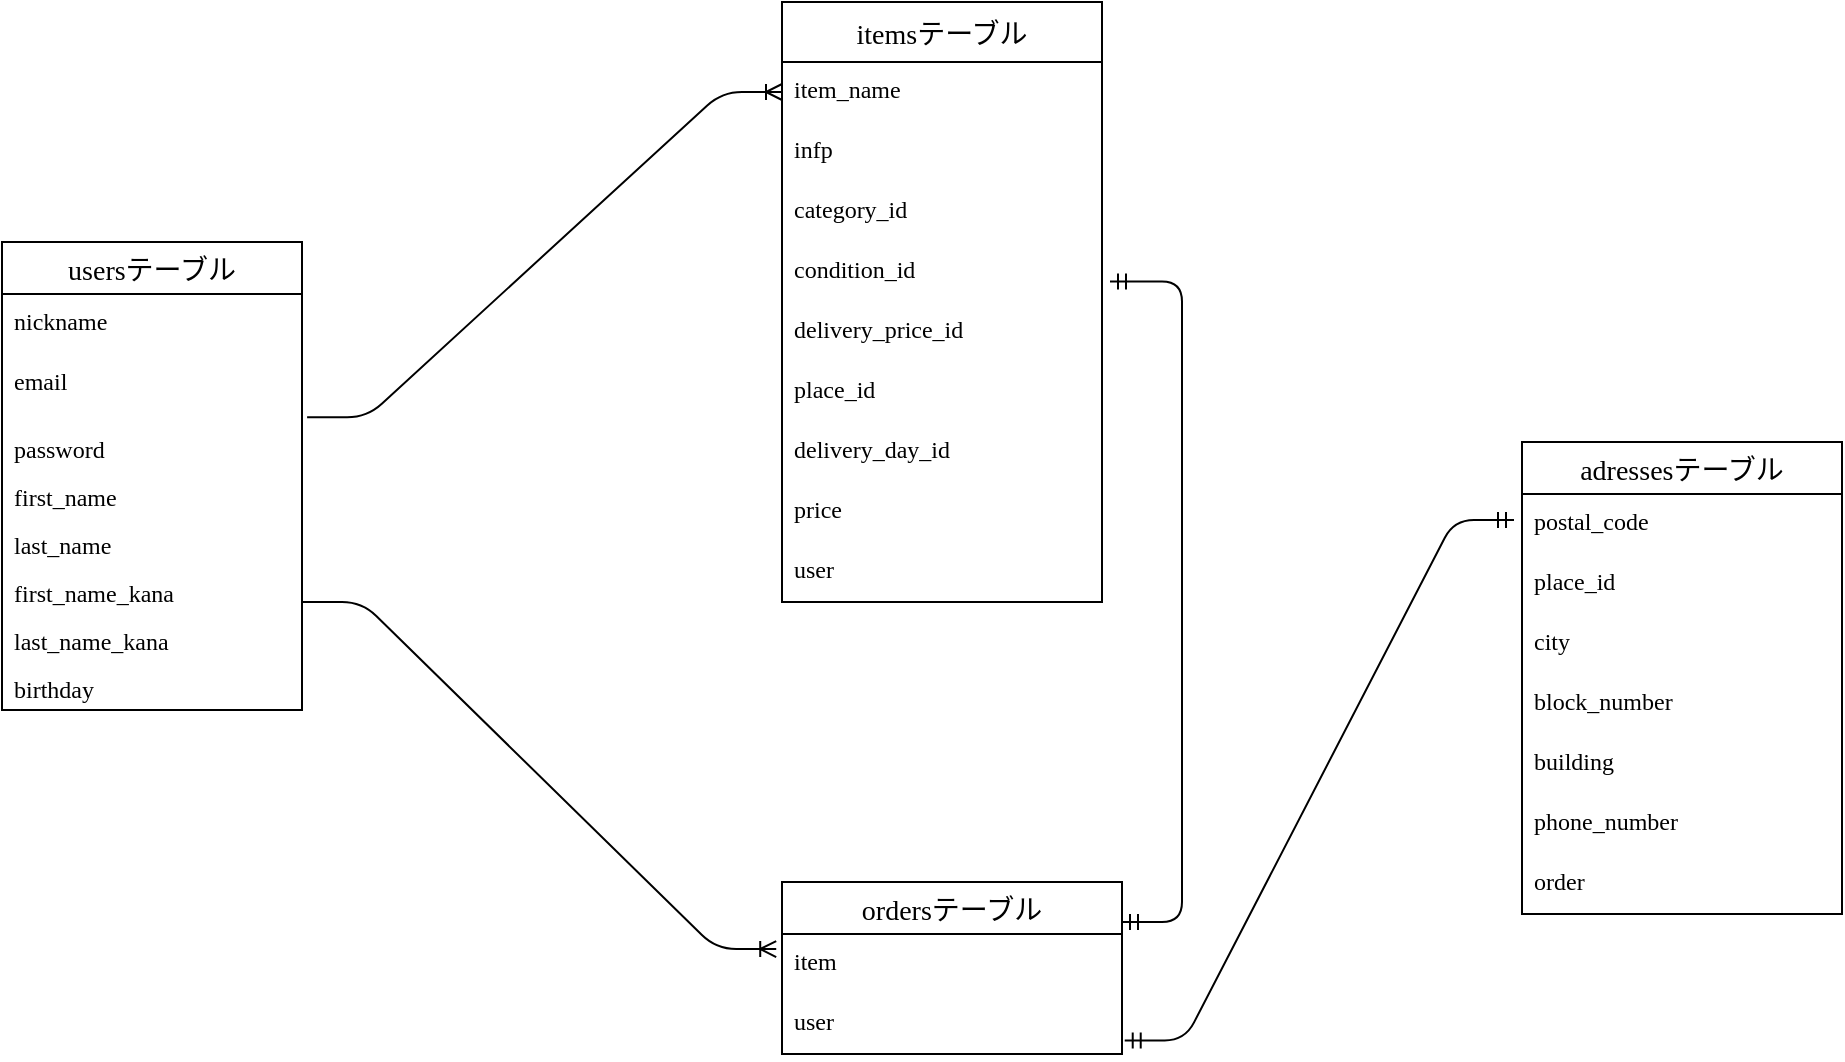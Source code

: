 <mxfile>
    <diagram id="4LPG1Af4XrNEFEFnlUSf" name="ページ1">
        <mxGraphModel dx="2771" dy="708" grid="1" gridSize="10" guides="1" tooltips="1" connect="0" arrows="1" fold="1" page="1" pageScale="1" pageWidth="827" pageHeight="1169" math="0" shadow="0">
            <root>
                <mxCell id="0"/>
                <mxCell id="1" parent="0"/>
                <mxCell id="174" value="usersテーブル" style="swimlane;fontStyle=0;childLayout=stackLayout;horizontal=1;startSize=26;horizontalStack=0;resizeParent=1;resizeParentMax=0;resizeLast=0;collapsible=1;marginBottom=0;align=center;fontSize=14;rounded=0;sketch=0;hachureGap=4;jiggle=2;curveFitting=1;strokeColor=default;fontFamily=Verdana;fillColor=none;" parent="1" vertex="1">
                    <mxGeometry x="-950" y="360" width="150" height="234" as="geometry"/>
                </mxCell>
                <mxCell id="175" value="nickname" style="text;strokeColor=none;fillColor=none;spacingLeft=4;spacingRight=4;overflow=hidden;rotatable=0;points=[[0,0.5],[1,0.5]];portConstraint=eastwest;fontSize=12;rounded=0;sketch=0;hachureGap=4;jiggle=2;curveFitting=1;fontFamily=Verdana;" parent="174" vertex="1">
                    <mxGeometry y="26" width="150" height="30" as="geometry"/>
                </mxCell>
                <mxCell id="176" value="email " style="text;strokeColor=none;fillColor=none;spacingLeft=4;spacingRight=4;overflow=hidden;rotatable=0;points=[[0,0.5],[1,0.5]];portConstraint=eastwest;fontSize=12;rounded=0;sketch=0;hachureGap=4;jiggle=2;curveFitting=1;fontFamily=Verdana;" parent="174" vertex="1">
                    <mxGeometry y="56" width="150" height="34" as="geometry"/>
                </mxCell>
                <mxCell id="177" value="password " style="text;strokeColor=none;fillColor=none;spacingLeft=4;spacingRight=4;overflow=hidden;rotatable=0;points=[[0,0.5],[1,0.5]];portConstraint=eastwest;fontSize=12;rounded=0;sketch=0;hachureGap=4;jiggle=2;curveFitting=1;fontFamily=Verdana;" parent="174" vertex="1">
                    <mxGeometry y="90" width="150" height="24" as="geometry"/>
                </mxCell>
                <mxCell id="181" value="first_name" style="text;strokeColor=none;fillColor=none;spacingLeft=4;spacingRight=4;overflow=hidden;rotatable=0;points=[[0,0.5],[1,0.5]];portConstraint=eastwest;fontSize=12;rounded=0;sketch=0;hachureGap=4;jiggle=2;curveFitting=1;fontFamily=Verdana;" parent="174" vertex="1">
                    <mxGeometry y="114" width="150" height="24" as="geometry"/>
                </mxCell>
                <mxCell id="182" value="last_name " style="text;strokeColor=none;fillColor=none;spacingLeft=4;spacingRight=4;overflow=hidden;rotatable=0;points=[[0,0.5],[1,0.5]];portConstraint=eastwest;fontSize=12;rounded=0;sketch=0;hachureGap=4;jiggle=2;curveFitting=1;fontFamily=Verdana;" parent="174" vertex="1">
                    <mxGeometry y="138" width="150" height="24" as="geometry"/>
                </mxCell>
                <mxCell id="183" value="first_name_kana " style="text;strokeColor=none;fillColor=none;spacingLeft=4;spacingRight=4;overflow=hidden;rotatable=0;points=[[0,0.5],[1,0.5]];portConstraint=eastwest;fontSize=12;rounded=0;sketch=0;hachureGap=4;jiggle=2;curveFitting=1;fontFamily=Verdana;" parent="174" vertex="1">
                    <mxGeometry y="162" width="150" height="24" as="geometry"/>
                </mxCell>
                <mxCell id="184" value="last_name_kana " style="text;strokeColor=none;fillColor=none;spacingLeft=4;spacingRight=4;overflow=hidden;rotatable=0;points=[[0,0.5],[1,0.5]];portConstraint=eastwest;fontSize=12;rounded=0;sketch=0;hachureGap=4;jiggle=2;curveFitting=1;fontFamily=Verdana;" parent="174" vertex="1">
                    <mxGeometry y="186" width="150" height="24" as="geometry"/>
                </mxCell>
                <mxCell id="250" value="birthday " style="text;strokeColor=none;fillColor=none;spacingLeft=4;spacingRight=4;overflow=hidden;rotatable=0;points=[[0,0.5],[1,0.5]];portConstraint=eastwest;fontSize=12;rounded=0;sketch=0;hachureGap=4;jiggle=2;curveFitting=1;fontFamily=Verdana;" vertex="1" parent="174">
                    <mxGeometry y="210" width="150" height="24" as="geometry"/>
                </mxCell>
                <mxCell id="192" value="" style="edgeStyle=entityRelationEdgeStyle;fontSize=12;html=1;endArrow=ERoneToMany;sketch=0;hachureGap=4;jiggle=2;curveFitting=1;fontFamily=Verdana;exitX=1.017;exitY=0.929;exitDx=0;exitDy=0;exitPerimeter=0;" parent="1" source="176" edge="1">
                    <mxGeometry width="100" height="100" relative="1" as="geometry">
                        <mxPoint x="-530" y="430" as="sourcePoint"/>
                        <mxPoint x="-560" y="285" as="targetPoint"/>
                    </mxGeometry>
                </mxCell>
                <mxCell id="194" value="itemsテーブル" style="swimlane;fontStyle=0;childLayout=stackLayout;horizontal=1;startSize=30;horizontalStack=0;resizeParent=1;resizeParentMax=0;resizeLast=0;collapsible=1;marginBottom=0;align=center;fontSize=14;rounded=0;sketch=0;hachureGap=4;jiggle=2;curveFitting=1;strokeColor=default;fontFamily=Verdana;fillColor=none;" parent="1" vertex="1">
                    <mxGeometry x="-560" y="240" width="160" height="300" as="geometry"/>
                </mxCell>
                <mxCell id="199" value="item_name" style="text;strokeColor=none;fillColor=none;spacingLeft=4;spacingRight=4;overflow=hidden;rotatable=0;points=[[0,0.5],[1,0.5]];portConstraint=eastwest;fontSize=12;rounded=0;sketch=0;hachureGap=4;jiggle=2;curveFitting=1;fontFamily=Verdana;" parent="194" vertex="1">
                    <mxGeometry y="30" width="160" height="30" as="geometry"/>
                </mxCell>
                <mxCell id="202" value="infp" style="text;strokeColor=none;fillColor=none;spacingLeft=4;spacingRight=4;overflow=hidden;rotatable=0;points=[[0,0.5],[1,0.5]];portConstraint=eastwest;fontSize=12;rounded=0;sketch=0;hachureGap=4;jiggle=2;curveFitting=1;fontFamily=Verdana;" parent="194" vertex="1">
                    <mxGeometry y="60" width="160" height="30" as="geometry"/>
                </mxCell>
                <mxCell id="203" value="category_id" style="text;strokeColor=none;fillColor=none;spacingLeft=4;spacingRight=4;overflow=hidden;rotatable=0;points=[[0,0.5],[1,0.5]];portConstraint=eastwest;fontSize=12;rounded=0;sketch=0;hachureGap=4;jiggle=2;curveFitting=1;fontFamily=Verdana;" parent="194" vertex="1">
                    <mxGeometry y="90" width="160" height="30" as="geometry"/>
                </mxCell>
                <mxCell id="204" value="condition_id" style="text;strokeColor=none;fillColor=none;spacingLeft=4;spacingRight=4;overflow=hidden;rotatable=0;points=[[0,0.5],[1,0.5]];portConstraint=eastwest;fontSize=12;rounded=0;sketch=0;hachureGap=4;jiggle=2;curveFitting=1;fontFamily=Verdana;" parent="194" vertex="1">
                    <mxGeometry y="120" width="160" height="30" as="geometry"/>
                </mxCell>
                <mxCell id="251" value="delivery_price_id&#10;&#10;" style="text;strokeColor=none;fillColor=none;spacingLeft=4;spacingRight=4;overflow=hidden;rotatable=0;points=[[0,0.5],[1,0.5]];portConstraint=eastwest;fontSize=12;rounded=0;sketch=0;hachureGap=4;jiggle=2;curveFitting=1;fontFamily=Verdana;" vertex="1" parent="194">
                    <mxGeometry y="150" width="160" height="30" as="geometry"/>
                </mxCell>
                <mxCell id="253" value="place_id&#10;&#10;" style="text;strokeColor=none;fillColor=none;spacingLeft=4;spacingRight=4;overflow=hidden;rotatable=0;points=[[0,0.5],[1,0.5]];portConstraint=eastwest;fontSize=12;rounded=0;sketch=0;hachureGap=4;jiggle=2;curveFitting=1;fontFamily=Verdana;" vertex="1" parent="194">
                    <mxGeometry y="180" width="160" height="30" as="geometry"/>
                </mxCell>
                <mxCell id="255" value="delivery_day_id&#10;&#10;" style="text;strokeColor=none;fillColor=none;spacingLeft=4;spacingRight=4;overflow=hidden;rotatable=0;points=[[0,0.5],[1,0.5]];portConstraint=eastwest;fontSize=12;rounded=0;sketch=0;hachureGap=4;jiggle=2;curveFitting=1;fontFamily=Verdana;" vertex="1" parent="194">
                    <mxGeometry y="210" width="160" height="30" as="geometry"/>
                </mxCell>
                <mxCell id="256" value="price&#10;&#10;" style="text;strokeColor=none;fillColor=none;spacingLeft=4;spacingRight=4;overflow=hidden;rotatable=0;points=[[0,0.5],[1,0.5]];portConstraint=eastwest;fontSize=12;rounded=0;sketch=0;hachureGap=4;jiggle=2;curveFitting=1;fontFamily=Verdana;" vertex="1" parent="194">
                    <mxGeometry y="240" width="160" height="30" as="geometry"/>
                </mxCell>
                <mxCell id="258" value="user&#10;&#10;" style="text;strokeColor=none;fillColor=none;spacingLeft=4;spacingRight=4;overflow=hidden;rotatable=0;points=[[0,0.5],[1,0.5]];portConstraint=eastwest;fontSize=12;rounded=0;sketch=0;hachureGap=4;jiggle=2;curveFitting=1;fontFamily=Verdana;" vertex="1" parent="194">
                    <mxGeometry y="270" width="160" height="30" as="geometry"/>
                </mxCell>
                <mxCell id="210" value="ordersテーブル" style="swimlane;fontStyle=0;childLayout=stackLayout;horizontal=1;startSize=26;horizontalStack=0;resizeParent=1;resizeParentMax=0;resizeLast=0;collapsible=1;marginBottom=0;align=center;fontSize=14;rounded=0;sketch=0;hachureGap=4;jiggle=2;curveFitting=1;strokeColor=default;fontFamily=Verdana;fillColor=none;" parent="1" vertex="1">
                    <mxGeometry x="-560" y="680" width="170" height="86" as="geometry"/>
                </mxCell>
                <mxCell id="213" value="item" style="text;strokeColor=none;fillColor=none;spacingLeft=4;spacingRight=4;overflow=hidden;rotatable=0;points=[[0,0.5],[1,0.5]];portConstraint=eastwest;fontSize=12;rounded=0;sketch=0;hachureGap=4;jiggle=2;curveFitting=1;fontFamily=Verdana;" parent="210" vertex="1">
                    <mxGeometry y="26" width="170" height="30" as="geometry"/>
                </mxCell>
                <mxCell id="244" value="user" style="text;strokeColor=none;fillColor=none;spacingLeft=4;spacingRight=4;overflow=hidden;rotatable=0;points=[[0,0.5],[1,0.5]];portConstraint=eastwest;fontSize=12;rounded=0;sketch=0;hachureGap=4;jiggle=2;curveFitting=1;fontFamily=Verdana;" parent="210" vertex="1">
                    <mxGeometry y="56" width="170" height="30" as="geometry"/>
                </mxCell>
                <mxCell id="218" value="adressesテーブル" style="swimlane;fontStyle=0;childLayout=stackLayout;horizontal=1;startSize=26;horizontalStack=0;resizeParent=1;resizeParentMax=0;resizeLast=0;collapsible=1;marginBottom=0;align=center;fontSize=14;rounded=0;sketch=0;hachureGap=4;jiggle=2;curveFitting=1;strokeColor=default;fontFamily=Verdana;fillColor=none;" parent="1" vertex="1">
                    <mxGeometry x="-190" y="460" width="160" height="236" as="geometry"/>
                </mxCell>
                <mxCell id="219" value="postal_code" style="text;strokeColor=none;fillColor=none;spacingLeft=4;spacingRight=4;overflow=hidden;rotatable=0;points=[[0,0.5],[1,0.5]];portConstraint=eastwest;fontSize=12;rounded=0;sketch=0;hachureGap=4;jiggle=2;curveFitting=1;fontFamily=Verdana;" parent="218" vertex="1">
                    <mxGeometry y="26" width="160" height="30" as="geometry"/>
                </mxCell>
                <mxCell id="220" value="place_id " style="text;strokeColor=none;fillColor=none;spacingLeft=4;spacingRight=4;overflow=hidden;rotatable=0;points=[[0,0.5],[1,0.5]];portConstraint=eastwest;fontSize=12;rounded=0;sketch=0;hachureGap=4;jiggle=2;curveFitting=1;fontFamily=Verdana;" parent="218" vertex="1">
                    <mxGeometry y="56" width="160" height="30" as="geometry"/>
                </mxCell>
                <mxCell id="221" value="city" style="text;strokeColor=none;fillColor=none;spacingLeft=4;spacingRight=4;overflow=hidden;rotatable=0;points=[[0,0.5],[1,0.5]];portConstraint=eastwest;fontSize=12;rounded=0;sketch=0;hachureGap=4;jiggle=2;curveFitting=1;fontFamily=Verdana;" parent="218" vertex="1">
                    <mxGeometry y="86" width="160" height="30" as="geometry"/>
                </mxCell>
                <mxCell id="246" value="block_number" style="text;strokeColor=none;fillColor=none;spacingLeft=4;spacingRight=4;overflow=hidden;rotatable=0;points=[[0,0.5],[1,0.5]];portConstraint=eastwest;fontSize=12;rounded=0;sketch=0;hachureGap=4;jiggle=2;curveFitting=1;fontFamily=Verdana;" parent="218" vertex="1">
                    <mxGeometry y="116" width="160" height="30" as="geometry"/>
                </mxCell>
                <mxCell id="247" value="building " style="text;strokeColor=none;fillColor=none;spacingLeft=4;spacingRight=4;overflow=hidden;rotatable=0;points=[[0,0.5],[1,0.5]];portConstraint=eastwest;fontSize=12;rounded=0;sketch=0;hachureGap=4;jiggle=2;curveFitting=1;fontFamily=Verdana;" parent="218" vertex="1">
                    <mxGeometry y="146" width="160" height="30" as="geometry"/>
                </mxCell>
                <mxCell id="248" value="phone_number " style="text;strokeColor=none;fillColor=none;spacingLeft=4;spacingRight=4;overflow=hidden;rotatable=0;points=[[0,0.5],[1,0.5]];portConstraint=eastwest;fontSize=12;rounded=0;sketch=0;hachureGap=4;jiggle=2;curveFitting=1;fontFamily=Verdana;" parent="218" vertex="1">
                    <mxGeometry y="176" width="160" height="30" as="geometry"/>
                </mxCell>
                <mxCell id="249" value="order" style="text;strokeColor=none;fillColor=none;spacingLeft=4;spacingRight=4;overflow=hidden;rotatable=0;points=[[0,0.5],[1,0.5]];portConstraint=eastwest;fontSize=12;rounded=0;sketch=0;hachureGap=4;jiggle=2;curveFitting=1;fontFamily=Verdana;" parent="218" vertex="1">
                    <mxGeometry y="206" width="160" height="30" as="geometry"/>
                </mxCell>
                <mxCell id="222" value="" style="edgeStyle=entityRelationEdgeStyle;fontSize=12;html=1;endArrow=ERoneToMany;sketch=0;hachureGap=4;jiggle=2;curveFitting=1;fontFamily=Verdana;entryX=-0.017;entryY=0.251;entryDx=0;entryDy=0;entryPerimeter=0;" parent="1" target="213" edge="1">
                    <mxGeometry width="100" height="100" relative="1" as="geometry">
                        <mxPoint x="-800" y="540" as="sourcePoint"/>
                        <mxPoint x="-430" y="600" as="targetPoint"/>
                    </mxGeometry>
                </mxCell>
                <mxCell id="242" value="" style="edgeStyle=entityRelationEdgeStyle;fontSize=12;html=1;endArrow=ERmandOne;startArrow=ERmandOne;sketch=0;hachureGap=4;jiggle=2;curveFitting=1;fontFamily=Verdana;entryX=-0.025;entryY=0.433;entryDx=0;entryDy=0;entryPerimeter=0;exitX=1.008;exitY=0.773;exitDx=0;exitDy=0;exitPerimeter=0;" parent="1" source="244" target="219" edge="1">
                    <mxGeometry width="100" height="100" relative="1" as="geometry">
                        <mxPoint x="-399.04" y="782.8" as="sourcePoint"/>
                        <mxPoint x="-300" y="190" as="targetPoint"/>
                    </mxGeometry>
                </mxCell>
                <mxCell id="243" value="" style="edgeStyle=entityRelationEdgeStyle;fontSize=12;html=1;endArrow=ERmandOne;startArrow=ERmandOne;sketch=0;hachureGap=4;jiggle=2;curveFitting=1;fontFamily=Verdana;entryX=1.025;entryY=0.658;entryDx=0;entryDy=0;entryPerimeter=0;" parent="1" target="204" edge="1">
                    <mxGeometry width="100" height="100" relative="1" as="geometry">
                        <mxPoint x="-390" y="700" as="sourcePoint"/>
                        <mxPoint x="-396.16" y="310.26" as="targetPoint"/>
                    </mxGeometry>
                </mxCell>
            </root>
        </mxGraphModel>
    </diagram>
</mxfile>